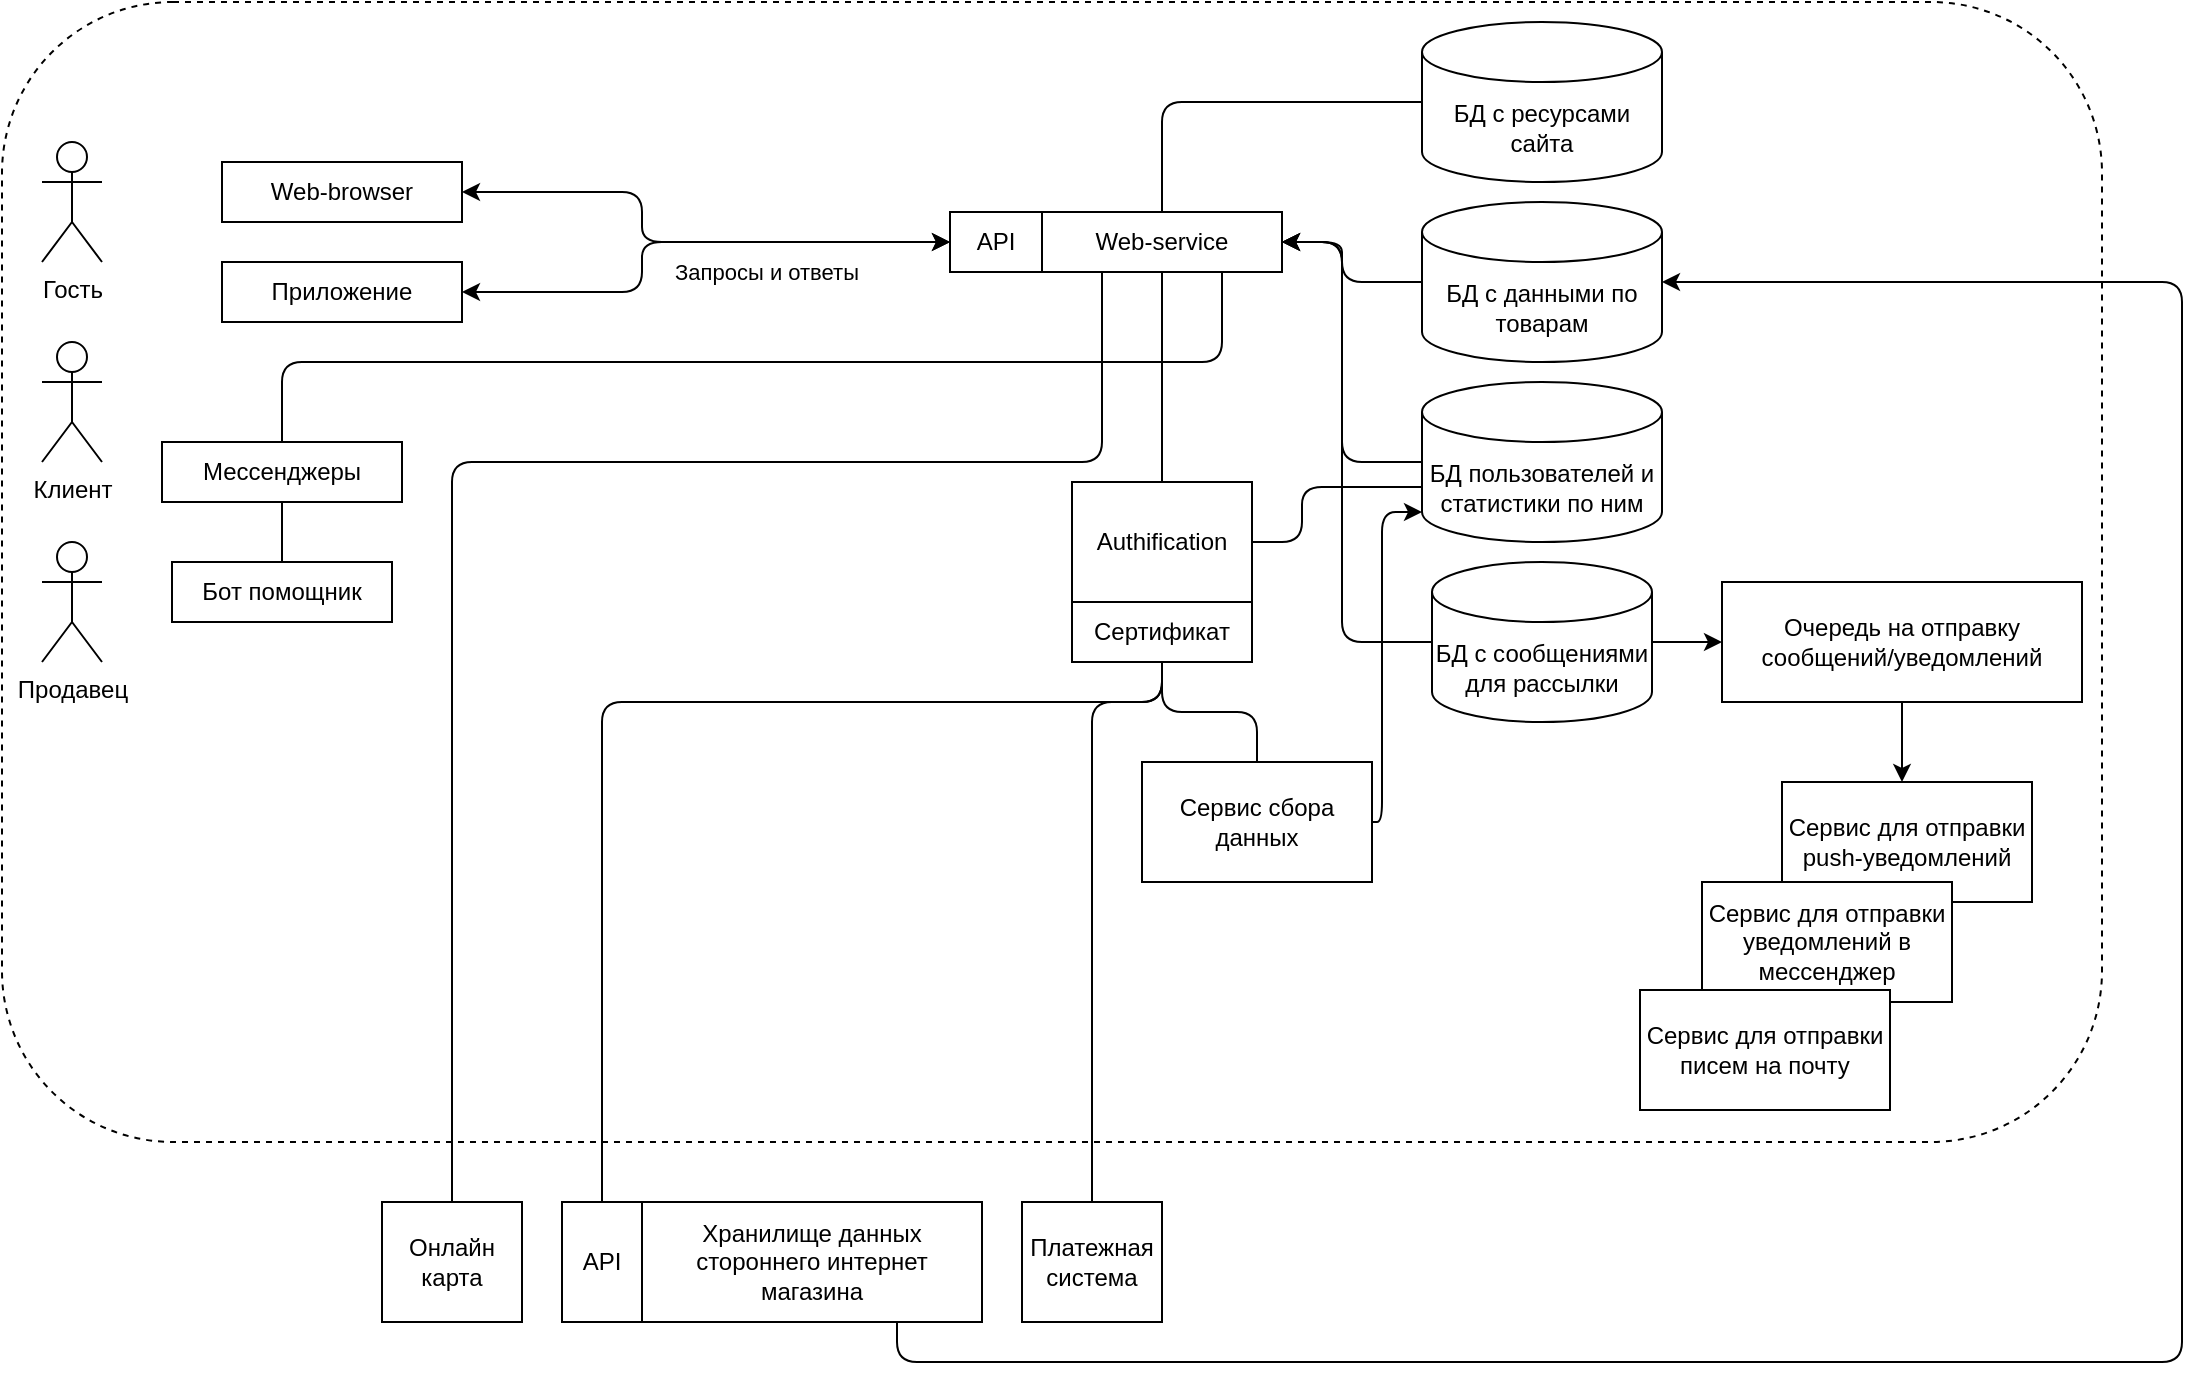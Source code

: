 <mxfile version="22.1.11" type="github">
  <diagram name="Страница — 1" id="qDOADenVG09ehRUiS6Ex">
    <mxGraphModel dx="1239" dy="1862" grid="1" gridSize="10" guides="1" tooltips="1" connect="1" arrows="1" fold="1" page="1" pageScale="1" pageWidth="827" pageHeight="1169" math="0" shadow="0">
      <root>
        <mxCell id="0" />
        <mxCell id="1" parent="0" />
        <mxCell id="b5Nr3tDvJ9iHZjcrWxrC-1" value="Гость" style="shape=umlActor;verticalLabelPosition=bottom;verticalAlign=top;html=1;outlineConnect=0;" parent="1" vertex="1">
          <mxGeometry x="40" y="40" width="30" height="60" as="geometry" />
        </mxCell>
        <mxCell id="b5Nr3tDvJ9iHZjcrWxrC-4" value="Клиент" style="shape=umlActor;verticalLabelPosition=bottom;verticalAlign=top;html=1;outlineConnect=0;" parent="1" vertex="1">
          <mxGeometry x="40" y="140" width="30" height="60" as="geometry" />
        </mxCell>
        <mxCell id="b5Nr3tDvJ9iHZjcrWxrC-5" value="Продавец" style="shape=umlActor;verticalLabelPosition=bottom;verticalAlign=top;html=1;outlineConnect=0;" parent="1" vertex="1">
          <mxGeometry x="40" y="240" width="30" height="60" as="geometry" />
        </mxCell>
        <mxCell id="b5Nr3tDvJ9iHZjcrWxrC-12" value="Web-browser" style="rounded=0;whiteSpace=wrap;html=1;" parent="1" vertex="1">
          <mxGeometry x="130" y="50" width="120" height="30" as="geometry" />
        </mxCell>
        <mxCell id="b5Nr3tDvJ9iHZjcrWxrC-13" value="Приложение" style="rounded=0;whiteSpace=wrap;html=1;" parent="1" vertex="1">
          <mxGeometry x="130" y="100" width="120" height="30" as="geometry" />
        </mxCell>
        <mxCell id="b5Nr3tDvJ9iHZjcrWxrC-64" style="edgeStyle=orthogonalEdgeStyle;rounded=1;orthogonalLoop=1;jettySize=auto;html=1;exitX=0.5;exitY=0;exitDx=0;exitDy=0;entryX=0;entryY=0.5;entryDx=0;entryDy=0;entryPerimeter=0;endArrow=none;endFill=0;" parent="1" source="b5Nr3tDvJ9iHZjcrWxrC-14" target="5lclMnRtChPnPHLRJyrd-21" edge="1">
          <mxGeometry relative="1" as="geometry">
            <Array as="points">
              <mxPoint x="600" y="20" />
            </Array>
            <mxPoint x="530" y="110" as="targetPoint" />
          </mxGeometry>
        </mxCell>
        <mxCell id="5lclMnRtChPnPHLRJyrd-6" style="edgeStyle=orthogonalEdgeStyle;rounded=1;orthogonalLoop=1;jettySize=auto;html=1;exitX=0.5;exitY=1;exitDx=0;exitDy=0;entryX=0.5;entryY=0;entryDx=0;entryDy=0;endArrow=none;endFill=0;" parent="1" source="b5Nr3tDvJ9iHZjcrWxrC-14" target="5lclMnRtChPnPHLRJyrd-4" edge="1">
          <mxGeometry relative="1" as="geometry">
            <mxPoint x="600" y="130" as="targetPoint" />
          </mxGeometry>
        </mxCell>
        <mxCell id="5lclMnRtChPnPHLRJyrd-23" style="edgeStyle=orthogonalEdgeStyle;rounded=1;orthogonalLoop=1;jettySize=auto;html=1;exitX=0.75;exitY=1;exitDx=0;exitDy=0;entryX=0.5;entryY=0;entryDx=0;entryDy=0;endArrow=none;endFill=0;" parent="1" source="b5Nr3tDvJ9iHZjcrWxrC-14" target="b5Nr3tDvJ9iHZjcrWxrC-67" edge="1">
          <mxGeometry relative="1" as="geometry">
            <Array as="points">
              <mxPoint x="630" y="150" />
              <mxPoint x="160" y="150" />
            </Array>
          </mxGeometry>
        </mxCell>
        <mxCell id="b5Nr3tDvJ9iHZjcrWxrC-14" value="Web-service" style="rounded=0;whiteSpace=wrap;html=1;" parent="1" vertex="1">
          <mxGeometry x="540" y="75" width="120" height="30" as="geometry" />
        </mxCell>
        <mxCell id="b5Nr3tDvJ9iHZjcrWxrC-15" value="API" style="rounded=0;whiteSpace=wrap;html=1;" parent="1" vertex="1">
          <mxGeometry x="494" y="75" width="46" height="30" as="geometry" />
        </mxCell>
        <mxCell id="b5Nr3tDvJ9iHZjcrWxrC-16" value="" style="endArrow=classic;startArrow=classic;html=1;rounded=1;entryX=0;entryY=0.5;entryDx=0;entryDy=0;exitX=1;exitY=0.5;exitDx=0;exitDy=0;edgeStyle=orthogonalEdgeStyle;" parent="1" source="b5Nr3tDvJ9iHZjcrWxrC-12" target="b5Nr3tDvJ9iHZjcrWxrC-15" edge="1">
          <mxGeometry width="50" height="50" relative="1" as="geometry">
            <mxPoint x="270" y="40" as="sourcePoint" />
            <mxPoint x="320" y="-10" as="targetPoint" />
            <Array as="points">
              <mxPoint x="340" y="65" />
              <mxPoint x="340" y="90" />
            </Array>
          </mxGeometry>
        </mxCell>
        <mxCell id="b5Nr3tDvJ9iHZjcrWxrC-17" value="" style="endArrow=classic;startArrow=classic;html=1;rounded=1;exitX=1;exitY=0.5;exitDx=0;exitDy=0;entryX=0;entryY=0.5;entryDx=0;entryDy=0;edgeStyle=orthogonalEdgeStyle;" parent="1" source="b5Nr3tDvJ9iHZjcrWxrC-13" target="b5Nr3tDvJ9iHZjcrWxrC-15" edge="1">
          <mxGeometry width="50" height="50" relative="1" as="geometry">
            <mxPoint x="270" y="40" as="sourcePoint" />
            <mxPoint x="290" y="80" as="targetPoint" />
            <Array as="points">
              <mxPoint x="340" y="115" />
              <mxPoint x="340" y="90" />
            </Array>
          </mxGeometry>
        </mxCell>
        <mxCell id="b5Nr3tDvJ9iHZjcrWxrC-19" value="Запросы и ответы" style="edgeLabel;html=1;align=center;verticalAlign=middle;resizable=0;points=[];" parent="b5Nr3tDvJ9iHZjcrWxrC-17" vertex="1" connectable="0">
          <mxGeometry x="0.554" y="1" relative="1" as="geometry">
            <mxPoint x="-32" y="16" as="offset" />
          </mxGeometry>
        </mxCell>
        <mxCell id="b5Nr3tDvJ9iHZjcrWxrC-21" value="БД с данными по товарам" style="shape=cylinder3;whiteSpace=wrap;html=1;boundedLbl=1;backgroundOutline=1;size=15;" parent="1" vertex="1">
          <mxGeometry x="730" y="70" width="120" height="80" as="geometry" />
        </mxCell>
        <mxCell id="b5Nr3tDvJ9iHZjcrWxrC-22" value="БД пользователей и статистики по ним" style="shape=cylinder3;whiteSpace=wrap;html=1;boundedLbl=1;backgroundOutline=1;size=15;" parent="1" vertex="1">
          <mxGeometry x="730" y="160" width="120" height="80" as="geometry" />
        </mxCell>
        <mxCell id="b5Nr3tDvJ9iHZjcrWxrC-24" value="" style="endArrow=classic;html=1;rounded=1;exitX=0;exitY=0.5;exitDx=0;exitDy=0;exitPerimeter=0;entryX=1;entryY=0.5;entryDx=0;entryDy=0;edgeStyle=orthogonalEdgeStyle;" parent="1" source="b5Nr3tDvJ9iHZjcrWxrC-21" target="b5Nr3tDvJ9iHZjcrWxrC-14" edge="1">
          <mxGeometry width="50" height="50" relative="1" as="geometry">
            <mxPoint x="450" y="250" as="sourcePoint" />
            <mxPoint x="500" y="200" as="targetPoint" />
            <Array as="points">
              <mxPoint x="690" y="110" />
              <mxPoint x="690" y="90" />
            </Array>
          </mxGeometry>
        </mxCell>
        <mxCell id="b5Nr3tDvJ9iHZjcrWxrC-25" value="" style="endArrow=classic;html=1;rounded=1;exitX=0;exitY=0.5;exitDx=0;exitDy=0;exitPerimeter=0;entryX=1;entryY=0.5;entryDx=0;entryDy=0;edgeStyle=orthogonalEdgeStyle;" parent="1" source="b5Nr3tDvJ9iHZjcrWxrC-22" target="b5Nr3tDvJ9iHZjcrWxrC-14" edge="1">
          <mxGeometry width="50" height="50" relative="1" as="geometry">
            <mxPoint x="640" y="120" as="sourcePoint" />
            <mxPoint x="600" y="180" as="targetPoint" />
            <Array as="points">
              <mxPoint x="690" y="200" />
              <mxPoint x="690" y="90" />
            </Array>
          </mxGeometry>
        </mxCell>
        <mxCell id="b5Nr3tDvJ9iHZjcrWxrC-35" value="Платежная система" style="rounded=0;whiteSpace=wrap;html=1;" parent="1" vertex="1">
          <mxGeometry x="530" y="570" width="70" height="60" as="geometry" />
        </mxCell>
        <mxCell id="b5Nr3tDvJ9iHZjcrWxrC-45" value="API" style="rounded=0;whiteSpace=wrap;html=1;" parent="1" vertex="1">
          <mxGeometry x="300" y="570" width="40" height="60" as="geometry" />
        </mxCell>
        <mxCell id="b5Nr3tDvJ9iHZjcrWxrC-49" value="Хранилище данных стороннего интернет магазина" style="rounded=0;whiteSpace=wrap;html=1;" parent="1" vertex="1">
          <mxGeometry x="340" y="570" width="170" height="60" as="geometry" />
        </mxCell>
        <mxCell id="b5Nr3tDvJ9iHZjcrWxrC-59" style="edgeStyle=orthogonalEdgeStyle;rounded=1;orthogonalLoop=1;jettySize=auto;html=1;exitX=0.5;exitY=1;exitDx=0;exitDy=0;entryX=0.5;entryY=0;entryDx=0;entryDy=0;" parent="1" source="b5Nr3tDvJ9iHZjcrWxrC-57" edge="1">
          <mxGeometry relative="1" as="geometry">
            <mxPoint x="970" y="360" as="targetPoint" />
          </mxGeometry>
        </mxCell>
        <mxCell id="b5Nr3tDvJ9iHZjcrWxrC-57" value="Очередь на отправку сообщений/уведомлений" style="rounded=0;whiteSpace=wrap;html=1;" parent="1" vertex="1">
          <mxGeometry x="880" y="260" width="180" height="60" as="geometry" />
        </mxCell>
        <mxCell id="b5Nr3tDvJ9iHZjcrWxrC-70" style="edgeStyle=orthogonalEdgeStyle;rounded=1;orthogonalLoop=1;jettySize=auto;html=1;exitX=0.5;exitY=1;exitDx=0;exitDy=0;entryX=0.5;entryY=0;entryDx=0;entryDy=0;endArrow=none;endFill=0;" parent="1" source="b5Nr3tDvJ9iHZjcrWxrC-67" target="b5Nr3tDvJ9iHZjcrWxrC-69" edge="1">
          <mxGeometry relative="1" as="geometry">
            <Array as="points">
              <mxPoint x="160" y="265" />
            </Array>
          </mxGeometry>
        </mxCell>
        <mxCell id="b5Nr3tDvJ9iHZjcrWxrC-67" value="Мессенджеры" style="rounded=0;whiteSpace=wrap;html=1;" parent="1" vertex="1">
          <mxGeometry x="100" y="190" width="120" height="30" as="geometry" />
        </mxCell>
        <mxCell id="b5Nr3tDvJ9iHZjcrWxrC-69" value="Бот помощник" style="rounded=0;whiteSpace=wrap;html=1;" parent="1" vertex="1">
          <mxGeometry x="105" y="250" width="110" height="30" as="geometry" />
        </mxCell>
        <mxCell id="5lclMnRtChPnPHLRJyrd-3" style="edgeStyle=orthogonalEdgeStyle;rounded=1;orthogonalLoop=1;jettySize=auto;html=1;entryX=1;entryY=0.5;entryDx=0;entryDy=0;" parent="1" source="5lclMnRtChPnPHLRJyrd-2" target="b5Nr3tDvJ9iHZjcrWxrC-14" edge="1">
          <mxGeometry relative="1" as="geometry">
            <Array as="points">
              <mxPoint x="690" y="290" />
              <mxPoint x="690" y="90" />
            </Array>
          </mxGeometry>
        </mxCell>
        <mxCell id="5lclMnRtChPnPHLRJyrd-11" style="edgeStyle=orthogonalEdgeStyle;rounded=1;orthogonalLoop=1;jettySize=auto;html=1;exitX=1;exitY=0.5;exitDx=0;exitDy=0;exitPerimeter=0;entryX=0;entryY=0.5;entryDx=0;entryDy=0;" parent="1" source="5lclMnRtChPnPHLRJyrd-2" target="b5Nr3tDvJ9iHZjcrWxrC-57" edge="1">
          <mxGeometry relative="1" as="geometry" />
        </mxCell>
        <mxCell id="5lclMnRtChPnPHLRJyrd-2" value="БД с сообщениями для рассылки" style="shape=cylinder3;whiteSpace=wrap;html=1;boundedLbl=1;backgroundOutline=1;size=15;" parent="1" vertex="1">
          <mxGeometry x="735" y="250" width="110" height="80" as="geometry" />
        </mxCell>
        <mxCell id="5lclMnRtChPnPHLRJyrd-4" value="Authification" style="rounded=0;whiteSpace=wrap;html=1;" parent="1" vertex="1">
          <mxGeometry x="555" y="210" width="90" height="60" as="geometry" />
        </mxCell>
        <mxCell id="5lclMnRtChPnPHLRJyrd-9" style="edgeStyle=orthogonalEdgeStyle;rounded=1;orthogonalLoop=1;jettySize=auto;html=1;exitX=0.5;exitY=1;exitDx=0;exitDy=0;entryX=0.5;entryY=0;entryDx=0;entryDy=0;endArrow=none;endFill=0;" parent="1" source="5lclMnRtChPnPHLRJyrd-5" target="5lclMnRtChPnPHLRJyrd-8" edge="1">
          <mxGeometry relative="1" as="geometry" />
        </mxCell>
        <mxCell id="5lclMnRtChPnPHLRJyrd-10" style="edgeStyle=orthogonalEdgeStyle;rounded=1;orthogonalLoop=1;jettySize=auto;html=1;exitX=0.5;exitY=1;exitDx=0;exitDy=0;entryX=0.5;entryY=0;entryDx=0;entryDy=0;endArrow=none;endFill=0;" parent="1" source="5lclMnRtChPnPHLRJyrd-5" target="b5Nr3tDvJ9iHZjcrWxrC-35" edge="1">
          <mxGeometry relative="1" as="geometry">
            <Array as="points">
              <mxPoint x="600" y="320" />
              <mxPoint x="565" y="320" />
            </Array>
          </mxGeometry>
        </mxCell>
        <mxCell id="5lclMnRtChPnPHLRJyrd-18" style="edgeStyle=orthogonalEdgeStyle;rounded=1;orthogonalLoop=1;jettySize=auto;html=1;exitX=0.5;exitY=1;exitDx=0;exitDy=0;endArrow=none;endFill=0;entryX=0.5;entryY=0;entryDx=0;entryDy=0;" parent="1" source="5lclMnRtChPnPHLRJyrd-5" target="b5Nr3tDvJ9iHZjcrWxrC-45" edge="1">
          <mxGeometry relative="1" as="geometry">
            <mxPoint x="320" y="560" as="targetPoint" />
            <Array as="points">
              <mxPoint x="600" y="320" />
              <mxPoint x="320" y="320" />
            </Array>
          </mxGeometry>
        </mxCell>
        <mxCell id="5lclMnRtChPnPHLRJyrd-5" value="Сертификат" style="rounded=0;whiteSpace=wrap;html=1;" parent="1" vertex="1">
          <mxGeometry x="555" y="270" width="90" height="30" as="geometry" />
        </mxCell>
        <mxCell id="5lclMnRtChPnPHLRJyrd-7" style="rounded=1;orthogonalLoop=1;jettySize=auto;html=1;exitX=1;exitY=0.5;exitDx=0;exitDy=0;entryX=0;entryY=0;entryDx=0;entryDy=52.5;entryPerimeter=0;edgeStyle=orthogonalEdgeStyle;endArrow=none;endFill=0;" parent="1" source="5lclMnRtChPnPHLRJyrd-4" target="b5Nr3tDvJ9iHZjcrWxrC-22" edge="1">
          <mxGeometry relative="1" as="geometry">
            <Array as="points">
              <mxPoint x="670" y="240" />
              <mxPoint x="670" y="213" />
            </Array>
          </mxGeometry>
        </mxCell>
        <mxCell id="5lclMnRtChPnPHLRJyrd-8" value="Сервис сбора данных" style="rounded=0;whiteSpace=wrap;html=1;" parent="1" vertex="1">
          <mxGeometry x="590" y="350" width="115" height="60" as="geometry" />
        </mxCell>
        <mxCell id="5lclMnRtChPnPHLRJyrd-13" value="Сервис для отправки push-уведомлений" style="rounded=0;whiteSpace=wrap;html=1;" parent="1" vertex="1">
          <mxGeometry x="910" y="360" width="125" height="60" as="geometry" />
        </mxCell>
        <mxCell id="5lclMnRtChPnPHLRJyrd-15" style="edgeStyle=orthogonalEdgeStyle;rounded=1;orthogonalLoop=1;jettySize=auto;html=1;exitX=1;exitY=0.5;exitDx=0;exitDy=0;entryX=0;entryY=1;entryDx=0;entryDy=-15;entryPerimeter=0;" parent="1" source="5lclMnRtChPnPHLRJyrd-8" target="b5Nr3tDvJ9iHZjcrWxrC-22" edge="1">
          <mxGeometry relative="1" as="geometry">
            <Array as="points">
              <mxPoint x="710" y="380" />
              <mxPoint x="710" y="225" />
            </Array>
          </mxGeometry>
        </mxCell>
        <mxCell id="5lclMnRtChPnPHLRJyrd-16" value="Онлайн карта" style="rounded=0;whiteSpace=wrap;html=1;" parent="1" vertex="1">
          <mxGeometry x="210" y="570" width="70" height="60" as="geometry" />
        </mxCell>
        <mxCell id="5lclMnRtChPnPHLRJyrd-19" style="edgeStyle=orthogonalEdgeStyle;rounded=1;orthogonalLoop=1;jettySize=auto;html=1;exitX=0.75;exitY=1;exitDx=0;exitDy=0;entryX=1;entryY=0.5;entryDx=0;entryDy=0;entryPerimeter=0;" parent="1" source="b5Nr3tDvJ9iHZjcrWxrC-49" target="b5Nr3tDvJ9iHZjcrWxrC-21" edge="1">
          <mxGeometry relative="1" as="geometry">
            <Array as="points">
              <mxPoint x="468" y="650" />
              <mxPoint x="1110" y="650" />
              <mxPoint x="1110" y="110" />
            </Array>
          </mxGeometry>
        </mxCell>
        <mxCell id="5lclMnRtChPnPHLRJyrd-20" style="edgeStyle=orthogonalEdgeStyle;rounded=1;orthogonalLoop=1;jettySize=auto;html=1;exitX=0.5;exitY=0;exitDx=0;exitDy=0;entryX=0.25;entryY=1;entryDx=0;entryDy=0;endArrow=none;endFill=0;" parent="1" source="5lclMnRtChPnPHLRJyrd-16" target="b5Nr3tDvJ9iHZjcrWxrC-14" edge="1">
          <mxGeometry relative="1" as="geometry">
            <Array as="points">
              <mxPoint x="245" y="200" />
              <mxPoint x="570" y="200" />
            </Array>
          </mxGeometry>
        </mxCell>
        <mxCell id="5lclMnRtChPnPHLRJyrd-21" value="БД с ресурсами сайта" style="shape=cylinder3;whiteSpace=wrap;html=1;boundedLbl=1;backgroundOutline=1;size=15;" parent="1" vertex="1">
          <mxGeometry x="730" y="-20" width="120" height="80" as="geometry" />
        </mxCell>
        <mxCell id="5lclMnRtChPnPHLRJyrd-24" value="Сервис для отправки уведомлений в мессенджер" style="rounded=0;whiteSpace=wrap;html=1;" parent="1" vertex="1">
          <mxGeometry x="870" y="410" width="125" height="60" as="geometry" />
        </mxCell>
        <mxCell id="b5Nr3tDvJ9iHZjcrWxrC-60" value="Сервис для отправки писем на почту" style="rounded=0;whiteSpace=wrap;html=1;" parent="1" vertex="1">
          <mxGeometry x="839" y="464" width="125" height="60" as="geometry" />
        </mxCell>
        <mxCell id="qDFS0w817NceGPv5ga30-1" value="" style="rounded=1;whiteSpace=wrap;html=1;fillColor=none;dashed=1;" vertex="1" parent="1">
          <mxGeometry x="20" y="-30" width="1050" height="570" as="geometry" />
        </mxCell>
      </root>
    </mxGraphModel>
  </diagram>
</mxfile>
